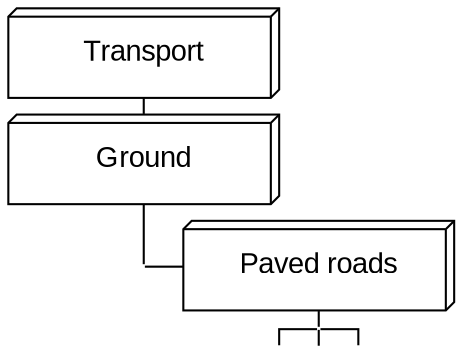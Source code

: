 digraph GVpackMerge {

    // separation space among boxes:
    ranksep=0.1;

    // orthogonal connections:
    splines=ortho

    // adjust box shape here:
    node[shape=box3d width=1.8 height=0.6 fontname="Arial"];

    // the nodes to draw
    ROOT [ label = "Transport" ];
    Ground [ label = "Ground"];

    Road [ label = "Paved roads"];

    node[shape=none, width=0, height=0, label=""];
    edge[dir=none];

    ROOT -> Ground;
    Ground -> n0;

    {rank=same;  n0 -> Road;}

    Road -> r0;

    // the merge will affect the follwing connections in the output
    r0 -> Cars;
    r0 -> Motorcycles;
    r0 -> Trucks;
}
